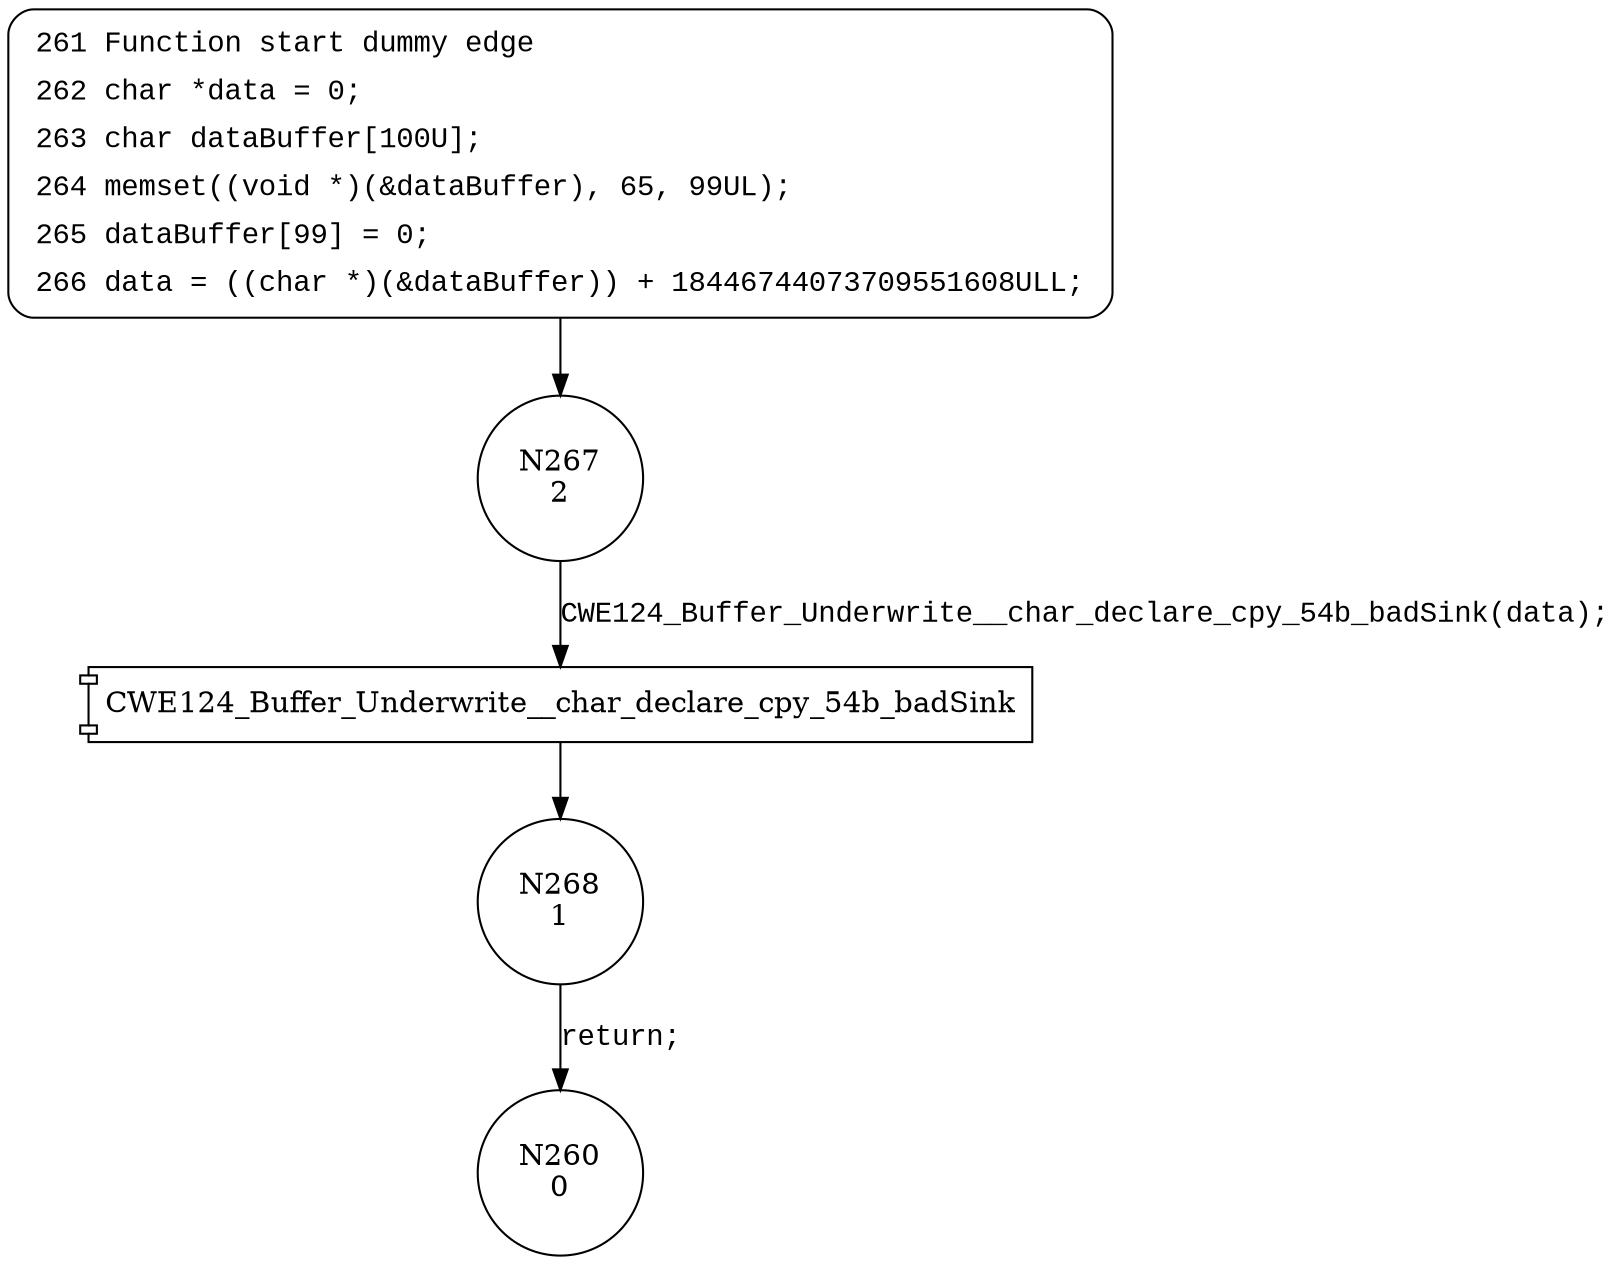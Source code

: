 digraph CWE124_Buffer_Underwrite__char_declare_cpy_54_bad {
267 [shape="circle" label="N267\n2"]
268 [shape="circle" label="N268\n1"]
260 [shape="circle" label="N260\n0"]
261 [style="filled,bold" penwidth="1" fillcolor="white" fontname="Courier New" shape="Mrecord" label=<<table border="0" cellborder="0" cellpadding="3" bgcolor="white"><tr><td align="right">261</td><td align="left">Function start dummy edge</td></tr><tr><td align="right">262</td><td align="left">char *data = 0;</td></tr><tr><td align="right">263</td><td align="left">char dataBuffer[100U];</td></tr><tr><td align="right">264</td><td align="left">memset((void *)(&amp;dataBuffer), 65, 99UL);</td></tr><tr><td align="right">265</td><td align="left">dataBuffer[99] = 0;</td></tr><tr><td align="right">266</td><td align="left">data = ((char *)(&amp;dataBuffer)) + 18446744073709551608ULL;</td></tr></table>>]
261 -> 267[label=""]
100019 [shape="component" label="CWE124_Buffer_Underwrite__char_declare_cpy_54b_badSink"]
267 -> 100019 [label="CWE124_Buffer_Underwrite__char_declare_cpy_54b_badSink(data);" fontname="Courier New"]
100019 -> 268 [label="" fontname="Courier New"]
268 -> 260 [label="return;" fontname="Courier New"]
}